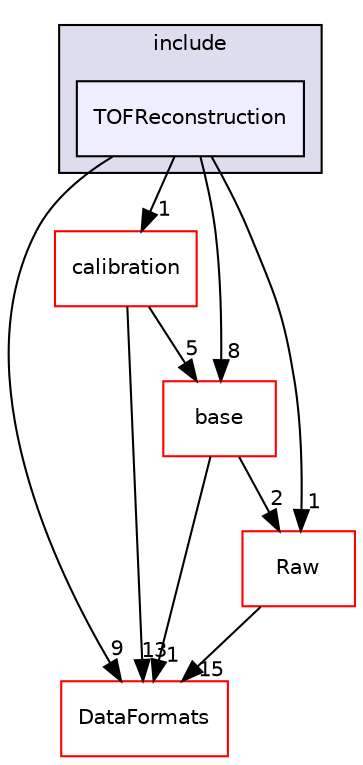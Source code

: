 digraph "/home/travis/build/AliceO2Group/AliceO2/Detectors/TOF/reconstruction/include/TOFReconstruction" {
  bgcolor=transparent;
  compound=true
  node [ fontsize="10", fontname="Helvetica"];
  edge [ labelfontsize="10", labelfontname="Helvetica"];
  subgraph clusterdir_3dfda2b66c3c3704521dbfdd9d3caacf {
    graph [ bgcolor="#ddddee", pencolor="black", label="include" fontname="Helvetica", fontsize="10", URL="dir_3dfda2b66c3c3704521dbfdd9d3caacf.html"]
  dir_ea0fd6262befb6a47c036a9bedd70371 [shape=box, label="TOFReconstruction", style="filled", fillcolor="#eeeeff", pencolor="black", URL="dir_ea0fd6262befb6a47c036a9bedd70371.html"];
  }
  dir_7559d374f7e4089a12282edb4b89411f [shape=box label="calibration" color="red" URL="dir_7559d374f7e4089a12282edb4b89411f.html"];
  dir_0189f3ad6abecd72f822a0c3914f12b2 [shape=box label="base" color="red" URL="dir_0189f3ad6abecd72f822a0c3914f12b2.html"];
  dir_26637d1bd82229bc9ed97f7e706be743 [shape=box label="Raw" color="red" URL="dir_26637d1bd82229bc9ed97f7e706be743.html"];
  dir_2171f7ec022c5423887b07c69b2f5b48 [shape=box label="DataFormats" color="red" URL="dir_2171f7ec022c5423887b07c69b2f5b48.html"];
  dir_7559d374f7e4089a12282edb4b89411f->dir_0189f3ad6abecd72f822a0c3914f12b2 [headlabel="5", labeldistance=1.5 headhref="dir_000569_000133.html"];
  dir_7559d374f7e4089a12282edb4b89411f->dir_2171f7ec022c5423887b07c69b2f5b48 [headlabel="13", labeldistance=1.5 headhref="dir_000569_000076.html"];
  dir_0189f3ad6abecd72f822a0c3914f12b2->dir_26637d1bd82229bc9ed97f7e706be743 [headlabel="2", labeldistance=1.5 headhref="dir_000133_000553.html"];
  dir_0189f3ad6abecd72f822a0c3914f12b2->dir_2171f7ec022c5423887b07c69b2f5b48 [headlabel="1", labeldistance=1.5 headhref="dir_000133_000076.html"];
  dir_ea0fd6262befb6a47c036a9bedd70371->dir_7559d374f7e4089a12282edb4b89411f [headlabel="1", labeldistance=1.5 headhref="dir_000362_000569.html"];
  dir_ea0fd6262befb6a47c036a9bedd70371->dir_0189f3ad6abecd72f822a0c3914f12b2 [headlabel="8", labeldistance=1.5 headhref="dir_000362_000133.html"];
  dir_ea0fd6262befb6a47c036a9bedd70371->dir_26637d1bd82229bc9ed97f7e706be743 [headlabel="1", labeldistance=1.5 headhref="dir_000362_000553.html"];
  dir_ea0fd6262befb6a47c036a9bedd70371->dir_2171f7ec022c5423887b07c69b2f5b48 [headlabel="9", labeldistance=1.5 headhref="dir_000362_000076.html"];
  dir_26637d1bd82229bc9ed97f7e706be743->dir_2171f7ec022c5423887b07c69b2f5b48 [headlabel="15", labeldistance=1.5 headhref="dir_000553_000076.html"];
}
